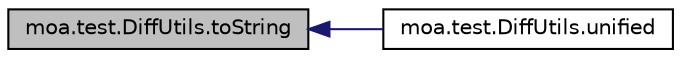 digraph G
{
  edge [fontname="Helvetica",fontsize="10",labelfontname="Helvetica",labelfontsize="10"];
  node [fontname="Helvetica",fontsize="10",shape=record];
  rankdir=LR;
  Node1 [label="moa.test.DiffUtils.toString",height=0.2,width=0.4,color="black", fillcolor="grey75", style="filled" fontcolor="black"];
  Node1 -> Node2 [dir=back,color="midnightblue",fontsize="10",style="solid",fontname="Helvetica"];
  Node2 [label="moa.test.DiffUtils.unified",height=0.2,width=0.4,color="black", fillcolor="white", style="filled",URL="$classmoa_1_1test_1_1DiffUtils.html#aa39a0ed281a88f53aeb29a1301a4a132",tooltip="Generates a unified diff for the two lists."];
}
